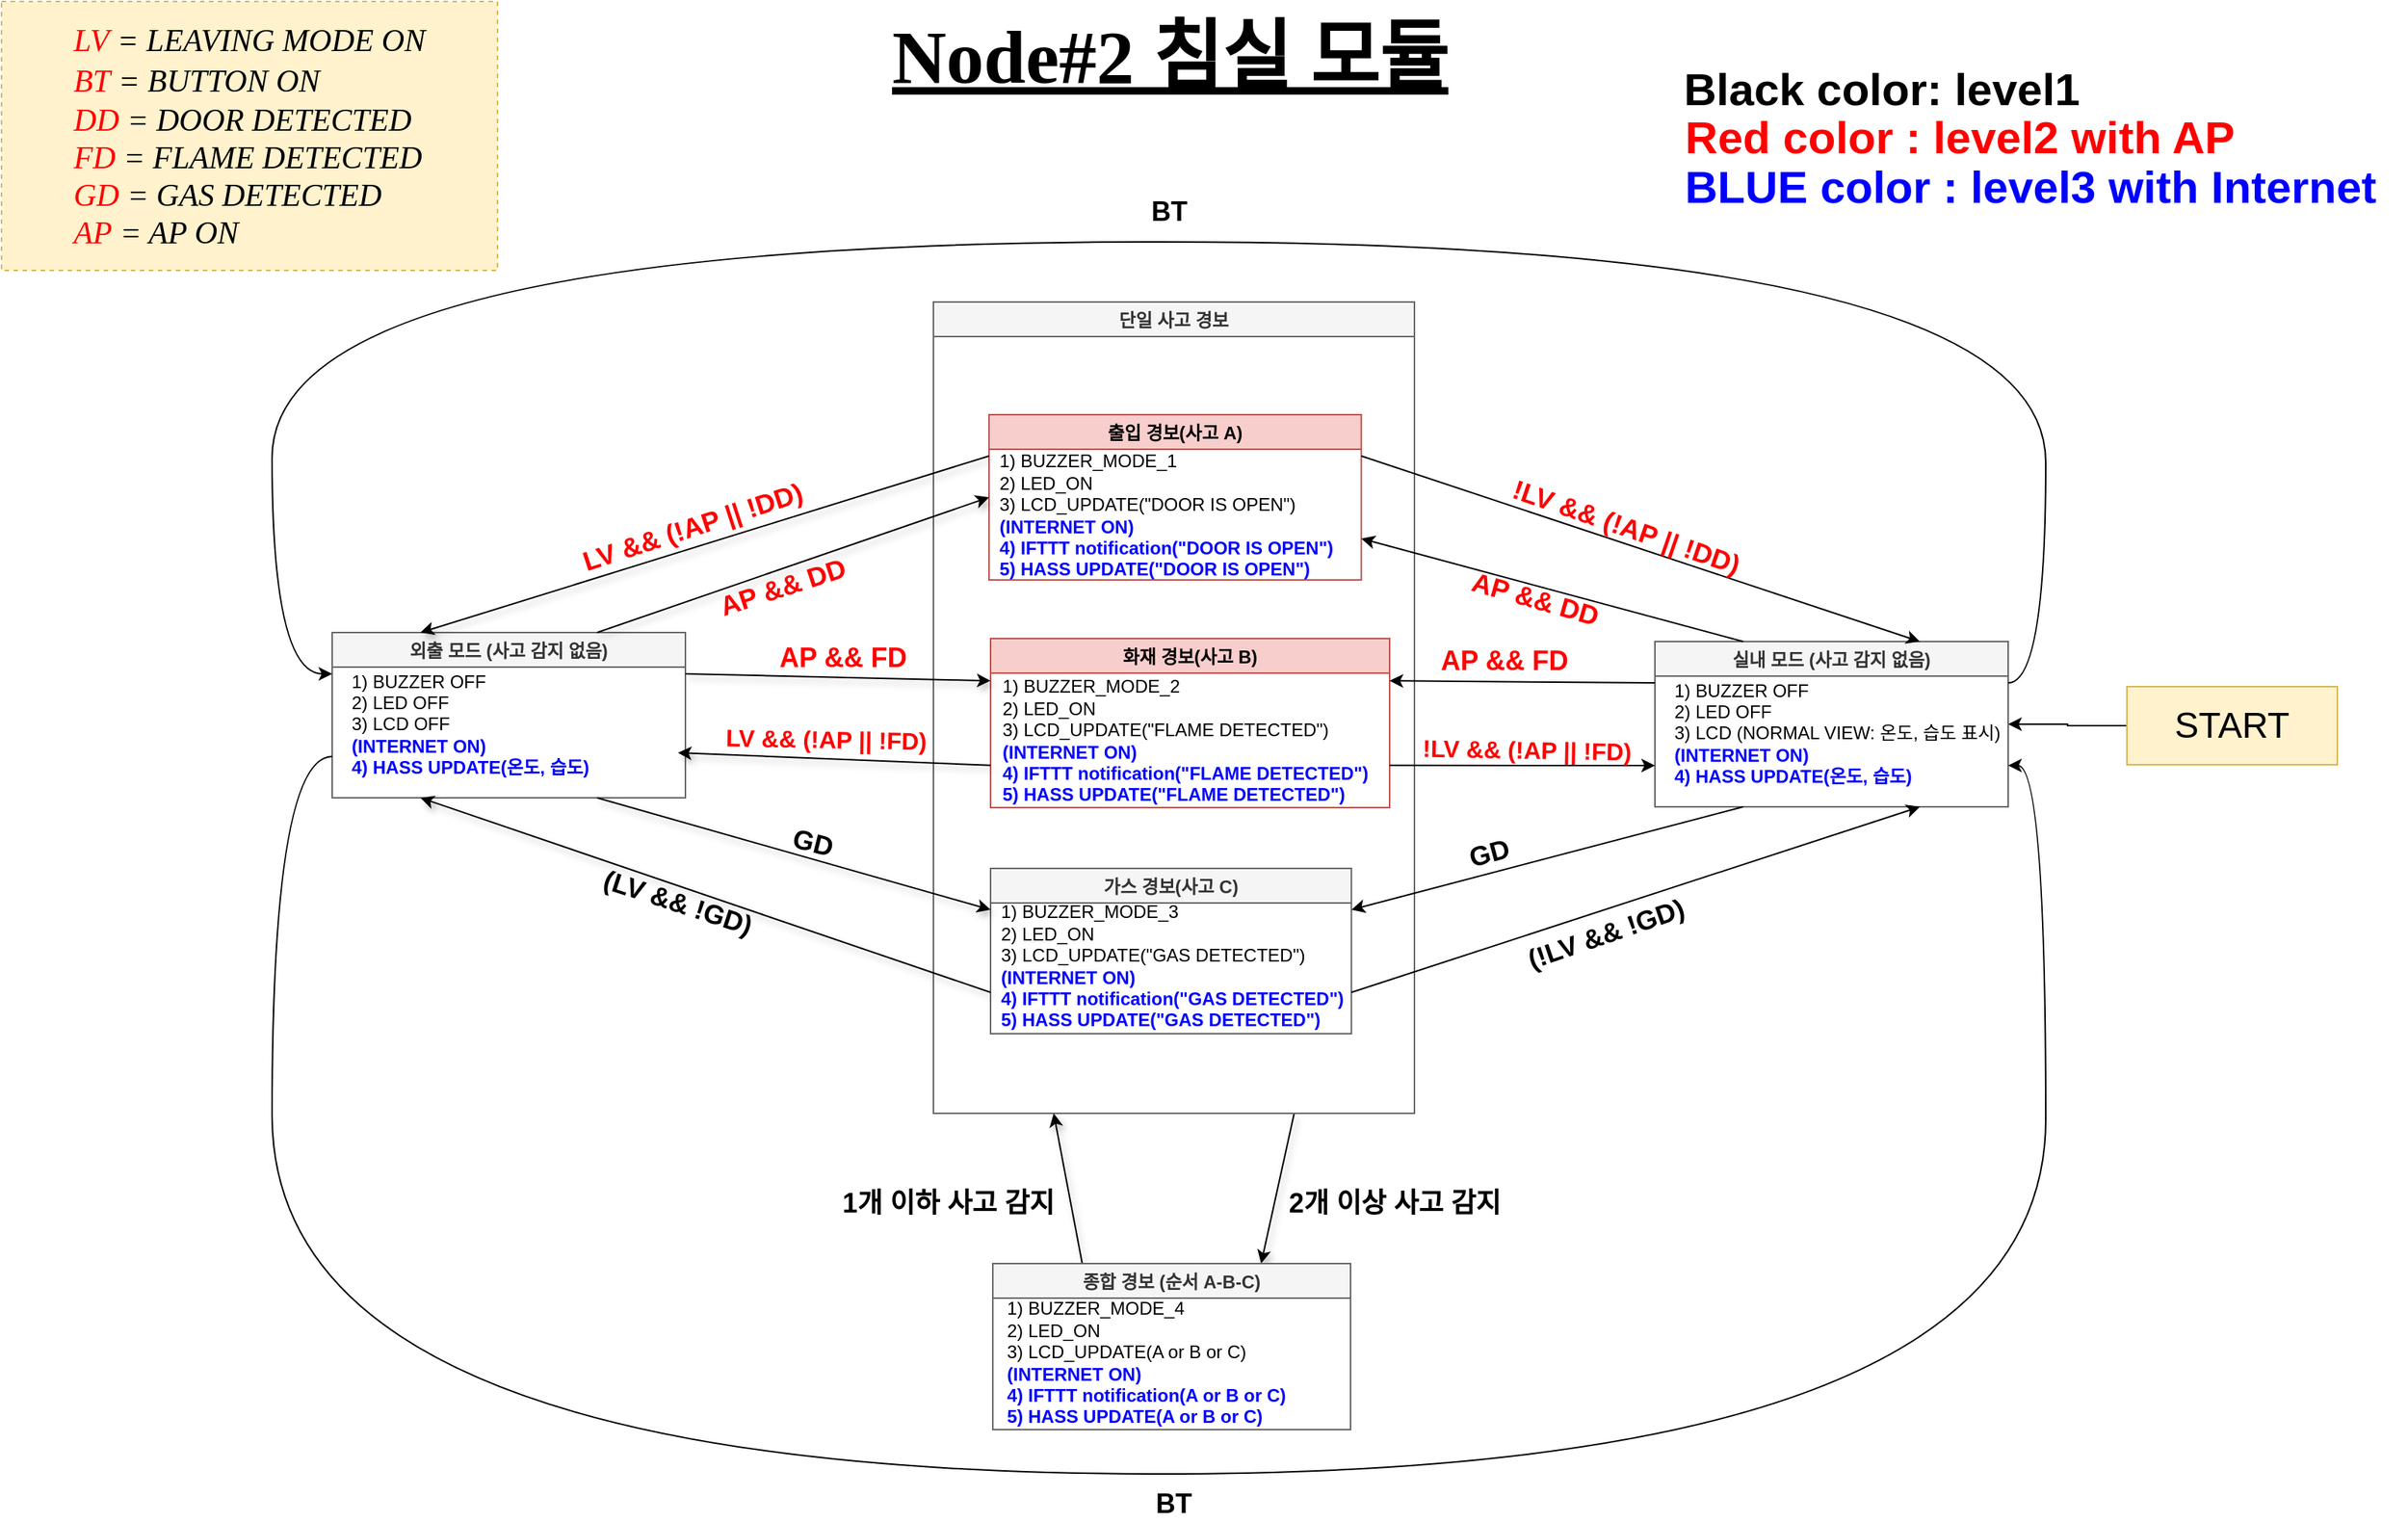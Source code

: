 <mxfile version="12.4.3" pages="1"><diagram id="oJGMtd-Z8qEDMiequRLk" name="Page-1"><mxGraphModel dx="1700" dy="1927" grid="1" gridSize="10" guides="1" tooltips="1" connect="1" arrows="1" fold="1" page="1" pageScale="1" pageWidth="850" pageHeight="1100" math="0" shadow="0"><root><mxCell id="0"/><mxCell id="1" parent="0"/><mxCell id="dcX8Ynv8s8PWYUYl5iQW-127" value="" style="group" parent="1" vertex="1" connectable="0"><mxGeometry x="-30" y="180" width="291" height="170" as="geometry"/></mxCell><mxCell id="dcX8Ynv8s8PWYUYl5iQW-130" value="" style="group" parent="dcX8Ynv8s8PWYUYl5iQW-127" vertex="1" connectable="0"><mxGeometry x="40" y="60" width="251" height="110" as="geometry"/></mxCell><mxCell id="dcX8Ynv8s8PWYUYl5iQW-128" value="외출 모드 (사고 감지 없음)" style="swimlane;fillColor=#f5f5f5;strokeColor=#666666;fontColor=#333333;" parent="dcX8Ynv8s8PWYUYl5iQW-130" vertex="1"><mxGeometry width="235" height="110" as="geometry"/></mxCell><mxCell id="dcX8Ynv8s8PWYUYl5iQW-129" value="1) BUZZER OFF&lt;br&gt;&lt;div&gt;&lt;span&gt;2) LED OFF&lt;/span&gt;&lt;/div&gt;3) LCD OFF&lt;b&gt;&lt;br&gt;&lt;font color=&quot;#0000ff&quot;&gt;(INTERNET ON)&lt;br&gt;4) HASS UPDATE(온도, 습도)&lt;/font&gt;&lt;/b&gt;" style="text;html=1;align=left;verticalAlign=middle;resizable=0;points=[];;autosize=1;" parent="dcX8Ynv8s8PWYUYl5iQW-130" vertex="1"><mxGeometry x="11" y="26" width="180" height="70" as="geometry"/></mxCell><mxCell id="dcX8Ynv8s8PWYUYl5iQW-146" value="" style="group" parent="1" vertex="1" connectable="0"><mxGeometry x="850" y="186" width="291" height="170" as="geometry"/></mxCell><mxCell id="dcX8Ynv8s8PWYUYl5iQW-147" value="" style="group" parent="dcX8Ynv8s8PWYUYl5iQW-146" vertex="1" connectable="0"><mxGeometry x="40" y="60" width="251" height="110" as="geometry"/></mxCell><mxCell id="dcX8Ynv8s8PWYUYl5iQW-148" value="실내 모드 (사고 감지 없음)" style="swimlane;fillColor=#f5f5f5;strokeColor=#666666;fontColor=#333333;" parent="dcX8Ynv8s8PWYUYl5iQW-147" vertex="1"><mxGeometry width="235" height="110" as="geometry"/></mxCell><mxCell id="dcX8Ynv8s8PWYUYl5iQW-149" value="1) BUZZER OFF&lt;br&gt;&lt;div&gt;&lt;span&gt;2) LED OFF&lt;/span&gt;&lt;/div&gt;3) LCD (NORMAL VIEW: 온도, 습도 표시)&lt;br&gt;&lt;b&gt;&lt;span style=&quot;color: rgb(0 , 0 , 255)&quot;&gt;(INTERNET ON)&lt;/span&gt;&lt;br style=&quot;color: rgb(0 , 0 , 255)&quot;&gt;&lt;span style=&quot;color: rgb(0 , 0 , 255)&quot;&gt;4) HASS UPDATE&lt;/span&gt;&lt;span style=&quot;color: rgb(0 , 0 , 255)&quot;&gt;(온도, 습도)&lt;/span&gt;&lt;/b&gt;" style="text;html=1;align=left;verticalAlign=middle;resizable=0;points=[];;autosize=1;" parent="dcX8Ynv8s8PWYUYl5iQW-147" vertex="1"><mxGeometry x="11" y="26" width="240" height="70" as="geometry"/></mxCell><mxCell id="dcX8Ynv8s8PWYUYl5iQW-362" style="edgeStyle=none;rounded=0;jumpStyle=none;orthogonalLoop=1;jettySize=auto;html=1;exitX=0.75;exitY=1;exitDx=0;exitDy=0;entryX=0.75;entryY=0;entryDx=0;entryDy=0;shadow=1;strokeColor=#000000;fillColor=#FF6666;" parent="1" source="dcX8Ynv8s8PWYUYl5iQW-178" target="dcX8Ynv8s8PWYUYl5iQW-34" edge="1"><mxGeometry relative="1" as="geometry"/></mxCell><mxCell id="dcX8Ynv8s8PWYUYl5iQW-178" value="단일 사고 경보" style="swimlane;fillColor=#f5f5f5;strokeColor=#666666;fontColor=#333333;startSize=23;" parent="1" vertex="1"><mxGeometry x="410" y="20" width="320" height="540" as="geometry"/></mxCell><mxCell id="dcX8Ynv8s8PWYUYl5iQW-23" value="화재 경보(사고 B)" style="swimlane;fillColor=#f8cecc;strokeColor=#b85450;" parent="dcX8Ynv8s8PWYUYl5iQW-178" vertex="1"><mxGeometry x="38" y="224" width="265.5" height="112.5" as="geometry"/></mxCell><mxCell id="dcX8Ynv8s8PWYUYl5iQW-24" value="1) BUZZER_MODE_2&lt;br&gt;&lt;div&gt;&lt;span&gt;2) LED_ON&lt;/span&gt;&lt;/div&gt;3) LCD_UPDATE(&quot;FLAME DETECTED&quot;)&lt;br&gt;&lt;b&gt;&lt;span style=&quot;color: rgb(0 , 0 , 255)&quot;&gt;(INTERNET ON)&lt;/span&gt;&lt;br&gt;&lt;font color=&quot;#0000ff&quot;&gt;4) IFTTT notification(&quot;FLAME DETECTED&quot;)&lt;br&gt;5) HASS UPDATE(&quot;FLAME DETECTED&quot;)&lt;/font&gt;&lt;/b&gt;" style="text;html=1;align=left;verticalAlign=middle;resizable=0;points=[];;autosize=1;" parent="dcX8Ynv8s8PWYUYl5iQW-23" vertex="1"><mxGeometry x="5.5" y="22.5" width="260" height="90" as="geometry"/></mxCell><mxCell id="dcX8Ynv8s8PWYUYl5iQW-369" value="&lt;font style=&quot;font-size: 16px&quot;&gt;&lt;b style=&quot;font-size: 16px&quot;&gt;LV &amp;amp;&amp;amp; (!AP ||&amp;nbsp;&lt;/b&gt;&lt;span style=&quot;font-size: 16px&quot;&gt;&lt;b style=&quot;font-size: 16px&quot;&gt;!FD)&amp;nbsp;&lt;/b&gt;&lt;/span&gt;&lt;/font&gt;" style="text;html=1;strokeColor=none;fillColor=none;align=center;verticalAlign=middle;whiteSpace=wrap;rounded=0;fontColor=#FF0000;rotation=1;fontSize=16;" parent="dcX8Ynv8s8PWYUYl5iQW-178" vertex="1"><mxGeometry x="-220" y="281.46" width="302" height="20" as="geometry"/></mxCell><mxCell id="dcX8Ynv8s8PWYUYl5iQW-21" value="" style="group" parent="1" vertex="1" connectable="0"><mxGeometry x="447" y="95" width="254" height="113" as="geometry"/></mxCell><mxCell id="dcX8Ynv8s8PWYUYl5iQW-18" value="출입 경보(사고 A)" style="swimlane;fillColor=#f8cecc;strokeColor=#b85450;" parent="dcX8Ynv8s8PWYUYl5iQW-21" vertex="1"><mxGeometry width="247.676" height="110" as="geometry"/></mxCell><mxCell id="dcX8Ynv8s8PWYUYl5iQW-19" value="1) BUZZER_MODE_1&lt;br&gt;&lt;div&gt;&lt;span&gt;2) LED_ON&lt;/span&gt;&lt;/div&gt;3) LCD_UPDATE(&quot;DOOR IS OPEN&quot;)&lt;br&gt;&lt;b&gt;&lt;span style=&quot;color: rgb(0 , 0 , 255)&quot;&gt;(INTERNET ON)&lt;/span&gt;&lt;br&gt;&lt;font color=&quot;#0000ff&quot;&gt;4) IFTTT notification(&quot;DOOR IS OPEN&quot;)&lt;br&gt;5) HASS UPDATE(&quot;DOOR IS OPEN&quot;)&lt;/font&gt;&lt;/b&gt;" style="text;html=1;align=left;verticalAlign=middle;resizable=0;points=[];;autosize=1;" parent="dcX8Ynv8s8PWYUYl5iQW-21" vertex="1"><mxGeometry x="4.797" y="22" width="240" height="90" as="geometry"/></mxCell><mxCell id="dcX8Ynv8s8PWYUYl5iQW-25" value="" style="group" parent="1" vertex="1" connectable="0"><mxGeometry x="448" y="397" width="245.021" height="110" as="geometry"/></mxCell><mxCell id="dcX8Ynv8s8PWYUYl5iQW-26" value="가스 경보(사고 C)" style="swimlane;fillColor=#f5f5f5;strokeColor=#666666;fontColor=#333333;" parent="dcX8Ynv8s8PWYUYl5iQW-25" vertex="1"><mxGeometry width="240.079" height="110" as="geometry"/></mxCell><mxCell id="dcX8Ynv8s8PWYUYl5iQW-27" value="1) BUZZER_MODE_3&lt;br&gt;&lt;div&gt;&lt;span&gt;2) LED_ON&lt;/span&gt;&lt;/div&gt;3) LCD_UPDATE(&quot;GAS DETECTED&quot;)&lt;br&gt;&lt;b&gt;&lt;span style=&quot;color: rgb(0 , 0 , 255)&quot;&gt;(INTERNET ON)&lt;/span&gt;&lt;br&gt;&lt;font color=&quot;#0000ff&quot;&gt;4) IFTTT notification(&quot;GAS DETECTED&quot;)&lt;br&gt;5) HASS UPDATE(&quot;GAS DETECTED&quot;)&lt;/font&gt;&lt;/b&gt;" style="text;html=1;align=left;verticalAlign=middle;resizable=0;points=[];;autosize=1;" parent="dcX8Ynv8s8PWYUYl5iQW-25" vertex="1"><mxGeometry x="5.021" y="20" width="240" height="90" as="geometry"/></mxCell><mxCell id="dcX8Ynv8s8PWYUYl5iQW-351" value="&lt;font style=&quot;font-size: 18px&quot; color=&quot;#ff0000&quot;&gt;&lt;b&gt;LV &amp;amp;&amp;amp;&amp;nbsp;&lt;/b&gt;&lt;/font&gt;&lt;b style=&quot;color: rgb(0 , 0 , 255) ; font-size: 18px&quot;&gt;&lt;font color=&quot;#ff0000&quot;&gt;(!AP || !DD)&lt;/font&gt;&lt;/b&gt;" style="text;html=1;strokeColor=none;fillColor=none;align=center;verticalAlign=middle;whiteSpace=wrap;rounded=0;rotation=342;" parent="1" vertex="1"><mxGeometry x="130" y="160" width="240" height="20" as="geometry"/></mxCell><mxCell id="dcX8Ynv8s8PWYUYl5iQW-361" style="edgeStyle=none;rounded=0;jumpStyle=none;orthogonalLoop=1;jettySize=auto;html=1;exitX=0.25;exitY=0;exitDx=0;exitDy=0;entryX=0.25;entryY=1;entryDx=0;entryDy=0;shadow=1;strokeColor=#000000;fillColor=#FF6666;" parent="1" source="dcX8Ynv8s8PWYUYl5iQW-34" target="dcX8Ynv8s8PWYUYl5iQW-178" edge="1"><mxGeometry relative="1" as="geometry"/></mxCell><mxCell id="dcX8Ynv8s8PWYUYl5iQW-34" value="종합 경보 (순서 A-B-C)" style="swimlane;fillColor=#f5f5f5;strokeColor=#666666;fontColor=#333333;" parent="1" vertex="1"><mxGeometry x="449.5" y="660" width="238" height="110.5" as="geometry"/></mxCell><mxCell id="dcX8Ynv8s8PWYUYl5iQW-33" value="" style="group" parent="dcX8Ynv8s8PWYUYl5iQW-34" vertex="1" connectable="0"><mxGeometry x="-3" y="-4.5" width="241" height="115" as="geometry"/></mxCell><mxCell id="dcX8Ynv8s8PWYUYl5iQW-35" value="1) BUZZER_MODE_4&lt;br&gt;&lt;div&gt;&lt;span&gt;2) LED_ON&lt;/span&gt;&lt;/div&gt;3) LCD_UPDATE(A or B or C)&lt;br&gt;&lt;b&gt;&lt;span style=&quot;color: rgb(0 , 0 , 255)&quot;&gt;(INTERNET ON)&lt;/span&gt;&lt;br&gt;&lt;font color=&quot;#0000ff&quot;&gt;4) IFTTT notification(A or B or C)&lt;br&gt;5) HASS UPDATE(A or B or C)&lt;/font&gt;&lt;/b&gt;" style="text;html=1;align=left;verticalAlign=middle;resizable=0;points=[];;autosize=1;" parent="dcX8Ynv8s8PWYUYl5iQW-33" vertex="1"><mxGeometry x="10" y="25" width="200" height="90" as="geometry"/></mxCell><mxCell id="dcX8Ynv8s8PWYUYl5iQW-353" style="rounded=0;orthogonalLoop=1;jettySize=auto;html=1;exitX=0.75;exitY=0;exitDx=0;exitDy=0;entryX=0;entryY=0.5;entryDx=0;entryDy=0;shadow=1;strokeColor=#000000;fillColor=#FF6666;jumpStyle=none;labelBackgroundColor=none;" parent="1" source="dcX8Ynv8s8PWYUYl5iQW-128" target="dcX8Ynv8s8PWYUYl5iQW-18" edge="1"><mxGeometry relative="1" as="geometry"/></mxCell><mxCell id="dcX8Ynv8s8PWYUYl5iQW-354" style="rounded=0;orthogonalLoop=1;jettySize=auto;html=1;exitX=0;exitY=0.25;exitDx=0;exitDy=0;entryX=0.25;entryY=0;entryDx=0;entryDy=0;shadow=1;strokeColor=#000000;fillColor=#FF6666;labelBackgroundColor=none;" parent="1" source="dcX8Ynv8s8PWYUYl5iQW-18" target="dcX8Ynv8s8PWYUYl5iQW-128" edge="1"><mxGeometry relative="1" as="geometry"/></mxCell><mxCell id="dcX8Ynv8s8PWYUYl5iQW-355" style="rounded=0;orthogonalLoop=1;jettySize=auto;html=1;exitX=1;exitY=0.25;exitDx=0;exitDy=0;entryX=0;entryY=0.25;entryDx=0;entryDy=0;shadow=1;strokeColor=#000000;fillColor=#FF6666;" parent="1" source="dcX8Ynv8s8PWYUYl5iQW-128" target="dcX8Ynv8s8PWYUYl5iQW-23" edge="1"><mxGeometry relative="1" as="geometry"/></mxCell><mxCell id="dcX8Ynv8s8PWYUYl5iQW-356" style="rounded=0;orthogonalLoop=1;jettySize=auto;html=1;exitX=0;exitY=0.75;exitDx=0;exitDy=0;shadow=1;strokeColor=#000000;fillColor=#FF6666;" parent="1" source="dcX8Ynv8s8PWYUYl5iQW-23" edge="1"><mxGeometry relative="1" as="geometry"><mxPoint x="240" y="320" as="targetPoint"/></mxGeometry></mxCell><mxCell id="dcX8Ynv8s8PWYUYl5iQW-360" style="rounded=0;orthogonalLoop=1;jettySize=auto;html=1;exitX=0;exitY=0.75;exitDx=0;exitDy=0;entryX=0.25;entryY=1;entryDx=0;entryDy=0;shadow=1;strokeColor=#000000;fillColor=#FF6666;" parent="1" source="dcX8Ynv8s8PWYUYl5iQW-26" target="dcX8Ynv8s8PWYUYl5iQW-128" edge="1"><mxGeometry relative="1" as="geometry"/></mxCell><mxCell id="dcX8Ynv8s8PWYUYl5iQW-363" value="&lt;font&gt;&lt;span style=&quot;font-size: 18px&quot;&gt;&lt;b&gt;1개 이하 사고 감지&lt;/b&gt;&lt;/span&gt;&lt;/font&gt;" style="text;html=1;strokeColor=none;fillColor=none;align=center;verticalAlign=middle;whiteSpace=wrap;rounded=0;fontColor=#000000;" parent="1" vertex="1"><mxGeometry x="300" y="610" width="240" height="20" as="geometry"/></mxCell><mxCell id="dcX8Ynv8s8PWYUYl5iQW-365" value="&lt;font&gt;&lt;span style=&quot;font-size: 18px&quot;&gt;&lt;b&gt;2개 이상 사고 감지&lt;/b&gt;&lt;/span&gt;&lt;/font&gt;" style="text;html=1;strokeColor=none;fillColor=none;align=center;verticalAlign=middle;whiteSpace=wrap;rounded=0;fontColor=#000000;" parent="1" vertex="1"><mxGeometry x="596.5" y="610" width="240" height="20" as="geometry"/></mxCell><mxCell id="dcX8Ynv8s8PWYUYl5iQW-366" value="&lt;span style=&quot;font-size: 18px&quot;&gt;&lt;b&gt;AP &amp;amp;&amp;amp; DD&lt;/b&gt;&lt;/span&gt;" style="text;html=1;strokeColor=none;fillColor=none;align=center;verticalAlign=middle;whiteSpace=wrap;rounded=0;fontColor=#FF0000;rotation=342;" parent="1" vertex="1"><mxGeometry x="190" y="200" width="240" height="20" as="geometry"/></mxCell><mxCell id="dcX8Ynv8s8PWYUYl5iQW-372" style="edgeStyle=none;rounded=0;jumpStyle=none;orthogonalLoop=1;jettySize=auto;html=1;exitX=0.75;exitY=1;exitDx=0;exitDy=0;entryX=0;entryY=0.25;entryDx=0;entryDy=0;shadow=1;strokeColor=#000000;fillColor=#FF6666;fontColor=#3333FF;" parent="1" source="dcX8Ynv8s8PWYUYl5iQW-128" target="dcX8Ynv8s8PWYUYl5iQW-26" edge="1"><mxGeometry relative="1" as="geometry"/></mxCell><mxCell id="dcX8Ynv8s8PWYUYl5iQW-373" value="&lt;span style=&quot;font-size: 18px&quot;&gt;&lt;b&gt;GD&lt;br&gt;&lt;/b&gt;&lt;/span&gt;" style="text;html=1;strokeColor=none;fillColor=none;align=center;verticalAlign=middle;whiteSpace=wrap;rounded=0;fontColor=#000000;rotation=14;" parent="1" vertex="1"><mxGeometry x="209.5" y="370" width="240" height="20" as="geometry"/></mxCell><mxCell id="dcX8Ynv8s8PWYUYl5iQW-374" value="&lt;b style=&quot;font-size: 18px&quot;&gt;(LV &amp;amp;&amp;amp; &lt;/b&gt;&lt;span style=&quot;font-size: 18px&quot;&gt;&lt;b&gt;!GD)&lt;br&gt;&lt;/b&gt;&lt;/span&gt;" style="text;html=1;strokeColor=none;fillColor=none;align=center;verticalAlign=middle;whiteSpace=wrap;rounded=0;fontColor=#000000;rotation=18;" parent="1" vertex="1"><mxGeometry x="120" y="410" width="240" height="20" as="geometry"/></mxCell><mxCell id="dcX8Ynv8s8PWYUYl5iQW-376" value="&lt;div style=&quot;text-align: left ; font-size: 21px&quot;&gt;&lt;div&gt;&lt;font face=&quot;Comic Sans MS&quot; color=&quot;#ff0000&quot;&gt;LV&lt;/font&gt;&lt;font face=&quot;Comic Sans MS&quot; color=&quot;#000000&quot;&gt;&amp;nbsp;= LEAVING MODE ON&lt;/font&gt;&lt;/div&gt;&lt;div&gt;&lt;font face=&quot;Comic Sans MS&quot; color=&quot;#ff0000&quot;&gt;BT&lt;/font&gt;&lt;font face=&quot;Comic Sans MS&quot; color=&quot;#000000&quot;&gt;&amp;nbsp;= BUTTON ON&lt;/font&gt;&lt;/div&gt;&lt;div&gt;&lt;font face=&quot;Comic Sans MS&quot; color=&quot;#ff0000&quot;&gt;DD&lt;/font&gt;&lt;font face=&quot;Comic Sans MS&quot; color=&quot;#000000&quot;&gt;&amp;nbsp;= DOOR DETECTED&lt;/font&gt;&lt;/div&gt;&lt;font face=&quot;Comic Sans MS&quot; style=&quot;text-align: center&quot;&gt;&lt;div style=&quot;text-align: left&quot;&gt;&lt;font color=&quot;#ff0000&quot;&gt;FD&lt;/font&gt;&lt;font color=&quot;#000000&quot;&gt;&amp;nbsp;= FLAME DETECTED&lt;/font&gt;&lt;/div&gt;&lt;div style=&quot;text-align: left&quot;&gt;&lt;font color=&quot;#ff0000&quot;&gt;GD&amp;nbsp;&lt;/font&gt;= GAS DETECTED&lt;/div&gt;&lt;div style=&quot;text-align: left&quot;&gt;&lt;font color=&quot;#ff0000&quot;&gt;AP&lt;/font&gt;&amp;nbsp;= AP ON&lt;/div&gt;&lt;/font&gt;&lt;/div&gt;" style="text;html=1;align=center;verticalAlign=middle;whiteSpace=wrap;rounded=0;labelBackgroundColor=none;fontStyle=2;horizontal=1;fillColor=#fff2cc;strokeColor=#d6b656;dashed=1;fontSize=21;" parent="1" vertex="1"><mxGeometry x="-210" y="-180" width="330" height="179" as="geometry"/></mxCell><mxCell id="dcX8Ynv8s8PWYUYl5iQW-367" value="&lt;font&gt;&lt;b style=&quot;font-size: 18px&quot;&gt;AP &amp;amp;&amp;amp;&amp;nbsp;&lt;/b&gt;&lt;span style=&quot;font-size: 18px&quot;&gt;&lt;b&gt;FD&lt;/b&gt;&lt;/span&gt;&lt;/font&gt;" style="text;html=1;strokeColor=none;fillColor=none;align=center;verticalAlign=middle;whiteSpace=wrap;rounded=0;labelBackgroundColor=#ffffff;fontColor=#FF0000;" parent="1" vertex="1"><mxGeometry x="230" y="247" width="240" height="20" as="geometry"/></mxCell><mxCell id="dcX8Ynv8s8PWYUYl5iQW-381" style="edgeStyle=none;rounded=0;jumpStyle=none;orthogonalLoop=1;jettySize=auto;html=1;exitX=1;exitY=0.25;exitDx=0;exitDy=0;entryX=0.75;entryY=0;entryDx=0;entryDy=0;shadow=0;labelBackgroundColor=none;strokeColor=#000000;fillColor=#FF6666;fontColor=#0000FF;" parent="1" source="dcX8Ynv8s8PWYUYl5iQW-18" target="dcX8Ynv8s8PWYUYl5iQW-148" edge="1"><mxGeometry relative="1" as="geometry"/></mxCell><mxCell id="dcX8Ynv8s8PWYUYl5iQW-382" style="edgeStyle=none;rounded=0;jumpStyle=none;orthogonalLoop=1;jettySize=auto;html=1;exitX=0.25;exitY=0;exitDx=0;exitDy=0;entryX=1;entryY=0.75;entryDx=0;entryDy=0;shadow=0;labelBackgroundColor=none;strokeColor=#000000;fillColor=#FF6666;fontColor=#0000FF;" parent="1" source="dcX8Ynv8s8PWYUYl5iQW-148" target="dcX8Ynv8s8PWYUYl5iQW-18" edge="1"><mxGeometry relative="1" as="geometry"/></mxCell><mxCell id="dcX8Ynv8s8PWYUYl5iQW-384" style="edgeStyle=none;rounded=0;jumpStyle=none;orthogonalLoop=1;jettySize=auto;html=1;exitX=0;exitY=0.25;exitDx=0;exitDy=0;entryX=1;entryY=0.25;entryDx=0;entryDy=0;shadow=0;labelBackgroundColor=none;strokeColor=#000000;fillColor=#FF6666;fontColor=#0000FF;" parent="1" source="dcX8Ynv8s8PWYUYl5iQW-148" target="dcX8Ynv8s8PWYUYl5iQW-23" edge="1"><mxGeometry relative="1" as="geometry"/></mxCell><mxCell id="dcX8Ynv8s8PWYUYl5iQW-386" style="edgeStyle=none;rounded=0;jumpStyle=none;orthogonalLoop=1;jettySize=auto;html=1;exitX=1;exitY=0.75;exitDx=0;exitDy=0;entryX=0;entryY=0.75;entryDx=0;entryDy=0;shadow=0;labelBackgroundColor=none;strokeColor=#000000;fillColor=#FF6666;fontColor=#0000FF;" parent="1" source="dcX8Ynv8s8PWYUYl5iQW-23" target="dcX8Ynv8s8PWYUYl5iQW-148" edge="1"><mxGeometry relative="1" as="geometry"/></mxCell><mxCell id="dcX8Ynv8s8PWYUYl5iQW-387" style="edgeStyle=none;rounded=0;jumpStyle=none;orthogonalLoop=1;jettySize=auto;html=1;exitX=0.25;exitY=1;exitDx=0;exitDy=0;entryX=1;entryY=0.25;entryDx=0;entryDy=0;shadow=0;labelBackgroundColor=none;strokeColor=#000000;fillColor=#FF6666;fontColor=#0000FF;" parent="1" source="dcX8Ynv8s8PWYUYl5iQW-148" target="dcX8Ynv8s8PWYUYl5iQW-26" edge="1"><mxGeometry relative="1" as="geometry"/></mxCell><mxCell id="dcX8Ynv8s8PWYUYl5iQW-388" style="edgeStyle=none;rounded=0;jumpStyle=none;orthogonalLoop=1;jettySize=auto;html=1;exitX=1;exitY=0.75;exitDx=0;exitDy=0;entryX=0.75;entryY=1;entryDx=0;entryDy=0;shadow=0;labelBackgroundColor=none;strokeColor=#000000;fillColor=#FF6666;fontColor=#0000FF;" parent="1" source="dcX8Ynv8s8PWYUYl5iQW-26" target="dcX8Ynv8s8PWYUYl5iQW-148" edge="1"><mxGeometry relative="1" as="geometry"/></mxCell><mxCell id="dcX8Ynv8s8PWYUYl5iQW-389" value="&lt;span style=&quot;font-size: 18px&quot;&gt;&lt;b&gt;&lt;font color=&quot;#ff0000&quot;&gt;!LV &amp;amp;&amp;amp; (!AP || !DD)&lt;/font&gt;&lt;br&gt;&lt;/b&gt;&lt;/span&gt;" style="text;html=1;strokeColor=none;fillColor=none;align=center;verticalAlign=middle;whiteSpace=wrap;rounded=0;fontColor=#0000FF;rotation=19;" parent="1" vertex="1"><mxGeometry x="710.5" y="160" width="320" height="20" as="geometry"/></mxCell><mxCell id="dcX8Ynv8s8PWYUYl5iQW-394" value="&lt;font style=&quot;font-size: 16px&quot;&gt;&lt;b style=&quot;font-size: 16px&quot;&gt;!LV &amp;amp;&amp;amp; (!AP ||&amp;nbsp;&lt;/b&gt;&lt;span style=&quot;font-size: 16px&quot;&gt;&lt;b style=&quot;font-size: 16px&quot;&gt;!FD)&lt;/b&gt;&lt;/span&gt;&lt;/font&gt;" style="text;html=1;strokeColor=none;fillColor=none;align=center;verticalAlign=middle;whiteSpace=wrap;rounded=0;fontColor=#FF0000;rotation=1;fontSize=16;" parent="1" vertex="1"><mxGeometry x="660" y="308" width="290" height="20" as="geometry"/></mxCell><mxCell id="dcX8Ynv8s8PWYUYl5iQW-393" value="&lt;font&gt;&lt;span style=&quot;font-size: 18px&quot;&gt;&lt;b&gt;AP &amp;amp;&amp;amp; FD&lt;/b&gt;&lt;/span&gt;&lt;/font&gt;" style="text;html=1;strokeColor=none;fillColor=none;align=center;verticalAlign=middle;whiteSpace=wrap;rounded=0;labelBackgroundColor=#ffffff;fontColor=#FF0000;rotation=0;" parent="1" vertex="1"><mxGeometry x="670" y="249" width="240" height="20" as="geometry"/></mxCell><mxCell id="dcX8Ynv8s8PWYUYl5iQW-397" value="&lt;span style=&quot;font-size: 18px&quot;&gt;&lt;b&gt;GD&lt;br&gt;&lt;/b&gt;&lt;/span&gt;" style="text;html=1;strokeColor=none;fillColor=none;align=center;verticalAlign=middle;whiteSpace=wrap;rounded=0;fontColor=#000000;rotation=345;" parent="1" vertex="1"><mxGeometry x="660" y="377" width="240" height="20" as="geometry"/></mxCell><mxCell id="dcX8Ynv8s8PWYUYl5iQW-398" value="&lt;span style=&quot;font-size: 18px&quot;&gt;&lt;b&gt;&lt;font&gt;(!LV &amp;amp;&amp;amp; !GD)&amp;nbsp;&lt;/font&gt;&lt;br&gt;&lt;/b&gt;&lt;/span&gt;" style="text;html=1;strokeColor=none;fillColor=none;align=center;verticalAlign=middle;whiteSpace=wrap;rounded=0;fontColor=#000000;rotation=341;" parent="1" vertex="1"><mxGeometry x="740" y="430" width="240" height="20" as="geometry"/></mxCell><mxCell id="dcX8Ynv8s8PWYUYl5iQW-402" style="edgeStyle=orthogonalEdgeStyle;rounded=0;jumpStyle=none;orthogonalLoop=1;jettySize=auto;html=1;exitX=1;exitY=0.25;exitDx=0;exitDy=0;entryX=0;entryY=0.25;entryDx=0;entryDy=0;shadow=0;labelBackgroundColor=none;strokeColor=#000000;fillColor=#FF6666;fontColor=#0000FF;curved=1;" parent="1" source="dcX8Ynv8s8PWYUYl5iQW-148" target="dcX8Ynv8s8PWYUYl5iQW-128" edge="1"><mxGeometry relative="1" as="geometry"><Array as="points"><mxPoint x="1150" y="274"/><mxPoint x="1150" y="-20"/><mxPoint x="-30" y="-20"/><mxPoint x="-30" y="267"/></Array></mxGeometry></mxCell><mxCell id="dcX8Ynv8s8PWYUYl5iQW-404" style="edgeStyle=orthogonalEdgeStyle;curved=1;rounded=0;jumpStyle=none;orthogonalLoop=1;jettySize=auto;html=1;exitX=0;exitY=0.75;exitDx=0;exitDy=0;entryX=1;entryY=0.75;entryDx=0;entryDy=0;shadow=0;labelBackgroundColor=none;strokeColor=#000000;fillColor=#FF6666;fontColor=#0000FF;" parent="1" source="dcX8Ynv8s8PWYUYl5iQW-128" target="dcX8Ynv8s8PWYUYl5iQW-148" edge="1"><mxGeometry relative="1" as="geometry"><Array as="points"><mxPoint x="-30" y="322"/><mxPoint x="-30" y="800"/><mxPoint x="1150" y="800"/><mxPoint x="1150" y="329"/></Array></mxGeometry></mxCell><mxCell id="dcX8Ynv8s8PWYUYl5iQW-406" value="&lt;font&gt;&lt;span style=&quot;font-size: 18px&quot;&gt;&lt;b&gt;BT&lt;/b&gt;&lt;/span&gt;&lt;/font&gt;" style="text;html=1;strokeColor=none;fillColor=none;align=center;verticalAlign=middle;whiteSpace=wrap;rounded=0;rotation=0;fontColor=#000000;" parent="1" vertex="1"><mxGeometry x="447" y="-50" width="240" height="20" as="geometry"/></mxCell><mxCell id="dcX8Ynv8s8PWYUYl5iQW-407" value="&lt;font&gt;&lt;span style=&quot;font-size: 18px&quot;&gt;&lt;b&gt;BT&lt;/b&gt;&lt;/span&gt;&lt;/font&gt;" style="text;html=1;strokeColor=none;fillColor=none;align=center;verticalAlign=middle;whiteSpace=wrap;rounded=0;rotation=0;fontColor=#000000;" parent="1" vertex="1"><mxGeometry x="450" y="810" width="240" height="20" as="geometry"/></mxCell><mxCell id="dcX8Ynv8s8PWYUYl5iQW-410" value="Node#2 침실 모듈" style="text;html=1;align=center;verticalAlign=top;resizable=0;points=[];;autosize=1;fontSize=50;fontColor=#000000;strokeColor=none;fillColor=#ffffff;fontFamily=Tahoma;fontStyle=5;labelBackgroundColor=none;labelBorderColor=none;" parent="1" vertex="1"><mxGeometry x="342" y="-180" width="450" height="70" as="geometry"/></mxCell><mxCell id="dcX8Ynv8s8PWYUYl5iQW-391" value="&lt;span style=&quot;font-size: 18px&quot;&gt;&lt;b&gt;AP &amp;amp;&amp;amp; DD&lt;/b&gt;&lt;/span&gt;&lt;span style=&quot;font-size: 18px&quot;&gt;&lt;b&gt;&lt;br&gt;&lt;/b&gt;&lt;/span&gt;" style="text;html=1;strokeColor=none;fillColor=none;align=center;verticalAlign=middle;whiteSpace=wrap;rounded=0;fontColor=#FF0000;rotation=16;" parent="1" vertex="1"><mxGeometry x="660" y="208" width="301" height="20" as="geometry"/></mxCell><mxCell id="286R6k4Q_0FXTYNvXLPO-3" style="edgeStyle=orthogonalEdgeStyle;rounded=0;orthogonalLoop=1;jettySize=auto;html=1;exitX=0;exitY=0.5;exitDx=0;exitDy=0;entryX=1;entryY=0.5;entryDx=0;entryDy=0;" parent="1" source="286R6k4Q_0FXTYNvXLPO-2" target="dcX8Ynv8s8PWYUYl5iQW-148" edge="1"><mxGeometry relative="1" as="geometry"/></mxCell><mxCell id="286R6k4Q_0FXTYNvXLPO-2" value="&lt;font style=&quot;font-size: 24px&quot;&gt;START&lt;/font&gt;" style="text;html=1;strokeColor=#d6b656;fillColor=#fff2cc;align=center;verticalAlign=middle;whiteSpace=wrap;rounded=0;" parent="1" vertex="1"><mxGeometry x="1204" y="276" width="140" height="52" as="geometry"/></mxCell><mxCell id="kJF8KdC5BVrT3qoyTX16-3" value="Red color : level2 with AP" style="text;html=1;strokeColor=none;fillColor=none;align=center;verticalAlign=middle;whiteSpace=wrap;rounded=0;fontColor=#FF0000;fontSize=30;fontStyle=1" parent="1" vertex="1"><mxGeometry x="903" y="-100.5" width="380" height="20" as="geometry"/></mxCell><mxCell id="kJF8KdC5BVrT3qoyTX16-6" value="BLUE color : level3 with Internet" style="text;html=1;strokeColor=none;fillColor=none;align=center;verticalAlign=middle;whiteSpace=wrap;rounded=0;fontColor=#0000FF;fontSize=30;fontStyle=1" parent="1" vertex="1"><mxGeometry x="890" y="-67" width="500" height="20" as="geometry"/></mxCell><mxCell id="kJF8KdC5BVrT3qoyTX16-7" value="Black color: level1" style="text;html=1;strokeColor=none;fillColor=none;align=center;verticalAlign=middle;whiteSpace=wrap;rounded=0;fontColor=#000000;fontSize=30;fontStyle=1" parent="1" vertex="1"><mxGeometry x="851" y="-132" width="380" height="20" as="geometry"/></mxCell></root></mxGraphModel></diagram></mxfile>